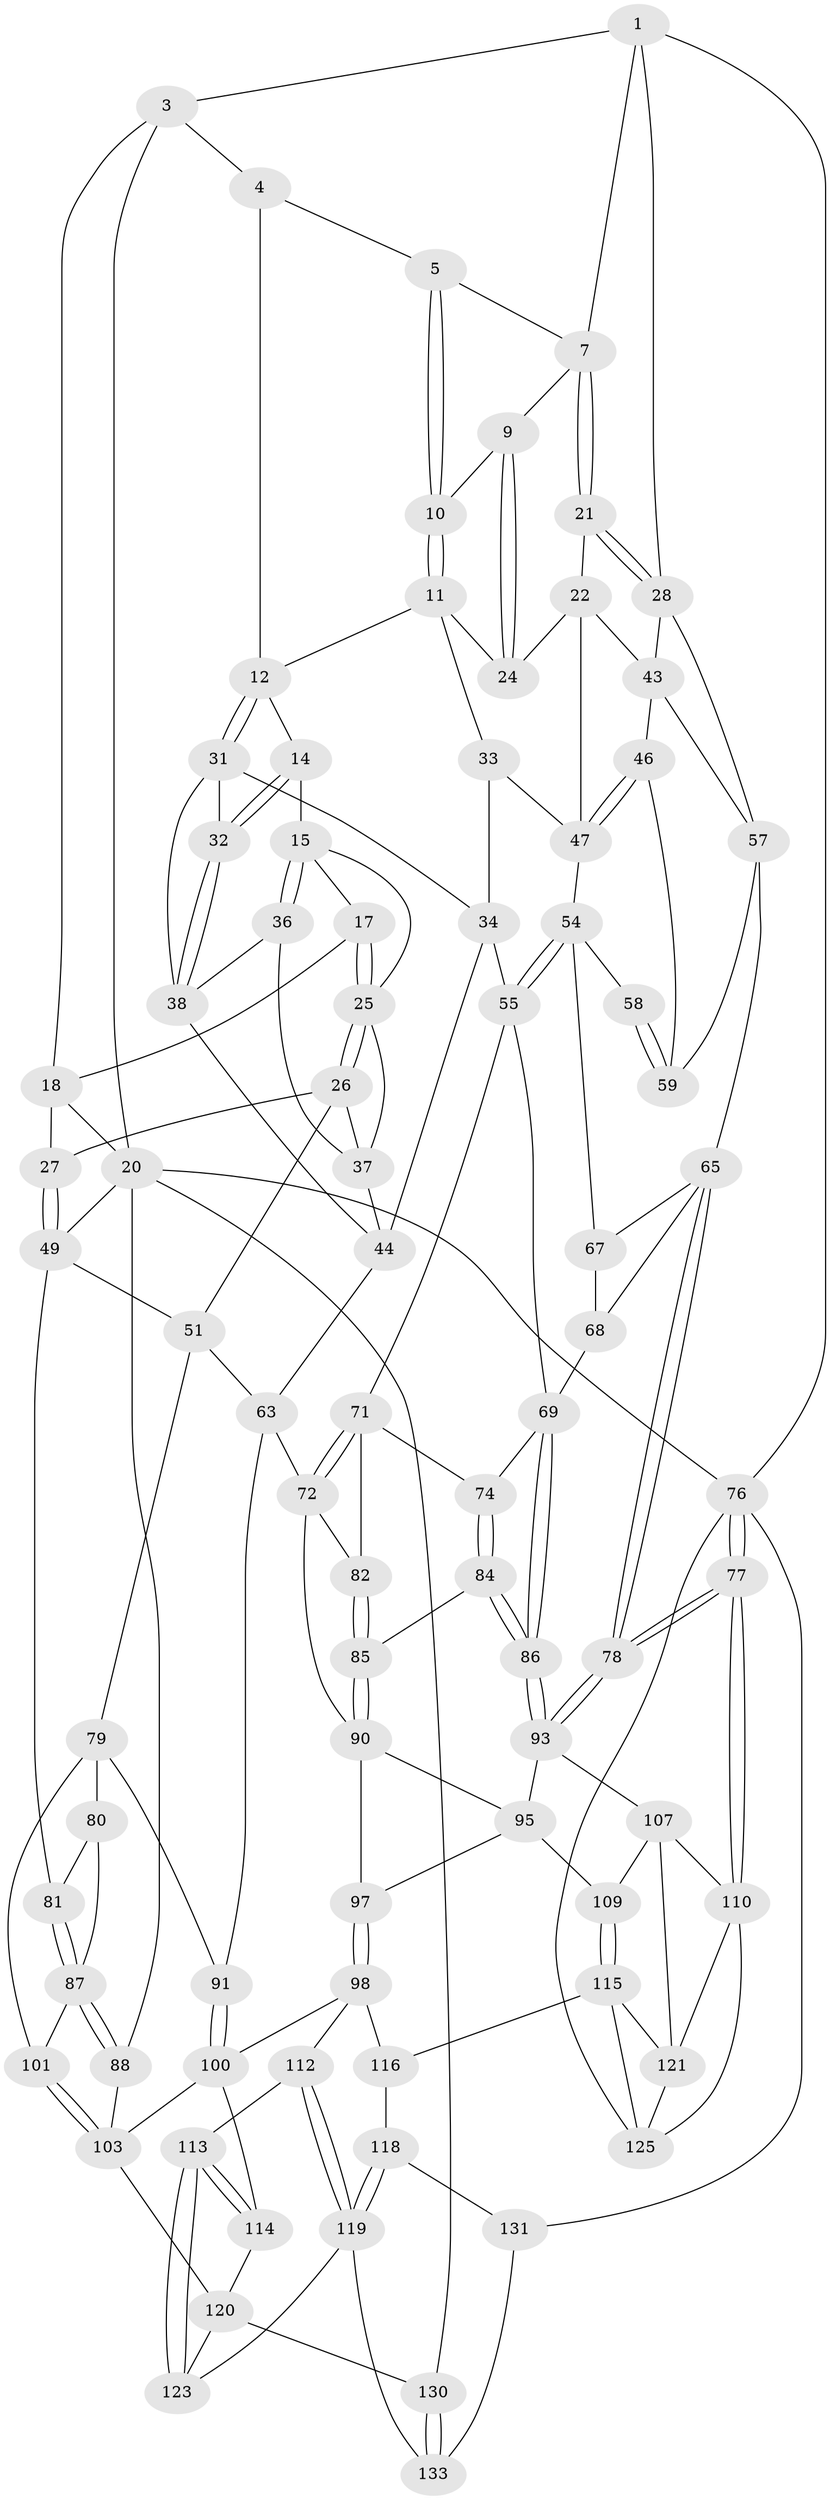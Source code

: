 // original degree distribution, {3: 0.022556390977443608, 6: 0.24060150375939848, 4: 0.24812030075187969, 5: 0.48872180451127817}
// Generated by graph-tools (version 1.1) at 2025/42/03/06/25 10:42:33]
// undirected, 85 vertices, 189 edges
graph export_dot {
graph [start="1"]
  node [color=gray90,style=filled];
  1 [pos="+0.9457046234350471+0",super="+2"];
  3 [pos="+0.21120630965413079+0"];
  4 [pos="+0.5578880309624482+0"];
  5 [pos="+0.5786262677784851+0",super="+6"];
  7 [pos="+0.8217800620082588+0.08183150349597208",super="+8"];
  9 [pos="+0.7160418535507401+0.05067427530014687"];
  10 [pos="+0.6495987806943307+0.10415272265012035"];
  11 [pos="+0.6448455326559049+0.12406306899702932",super="+29"];
  12 [pos="+0.5883432589781381+0.13058119698175324",super="+13"];
  14 [pos="+0.46417109939801493+0.09547063594650566"];
  15 [pos="+0.40069994412467824+0.11410994518844035",super="+16"];
  17 [pos="+0.29325122184462293+0.007269861436302332"];
  18 [pos="+0.21365967753680265+0",super="+19"];
  20 [pos="+0+0",super="+89"];
  21 [pos="+0.831835100959154+0.11616072249396829"];
  22 [pos="+0.8300153086165083+0.12485718541800372",super="+23"];
  24 [pos="+0.7850737795237008+0.16501841754103588"];
  25 [pos="+0.209007847326351+0.16167854644326424",super="+30"];
  26 [pos="+0.18735696245817404+0.1732273597423562",super="+41"];
  27 [pos="+0.125451508266059+0.16329799401145634"];
  28 [pos="+1+0",super="+42"];
  31 [pos="+0.5621669340312538+0.21263506373963378",super="+35"];
  32 [pos="+0.49766974214017967+0.19306850657520624"];
  33 [pos="+0.6555708685522296+0.26610689144459915"];
  34 [pos="+0.617648741930754+0.29568623800054356",super="+52"];
  36 [pos="+0.39463836418909165+0.17690496984452014"];
  37 [pos="+0.3029016145104353+0.1825337014483039",super="+40"];
  38 [pos="+0.43031184564024416+0.26896010826774086",super="+39"];
  43 [pos="+1+0.16184303095676617",super="+45"];
  44 [pos="+0.38231557842894537+0.31005434351226224",super="+53"];
  46 [pos="+0.8753490722698987+0.3073309589506954"];
  47 [pos="+0.8608174186539366+0.3105166836327351",super="+48"];
  49 [pos="+0.012598647936911317+0.32482286421211626",super="+50"];
  51 [pos="+0.2035503216070584+0.40981422098115855",super="+64"];
  54 [pos="+0.8261131156327539+0.3891570508756294",super="+61"];
  55 [pos="+0.7922075928097903+0.4393760883160486",super="+56"];
  57 [pos="+1+0.3494974227163216",super="+62"];
  58 [pos="+0.9694703685226685+0.408773856957906"];
  59 [pos="+1+0.40161024911120546",super="+60"];
  63 [pos="+0.4286260270518502+0.5287369063122186",super="+73"];
  65 [pos="+1+0.6030338140764157",super="+66"];
  67 [pos="+0.9530910036262741+0.4412661620427622"];
  68 [pos="+0.8962591413982924+0.5419219772795506"];
  69 [pos="+0.8386490107495188+0.5416943926192606",super="+70"];
  71 [pos="+0.6134235309357676+0.430981923753514",super="+75"];
  72 [pos="+0.5958015266509195+0.5878258618771203",super="+83"];
  74 [pos="+0.7554989564895501+0.5355211015071718"];
  76 [pos="+1+1",super="+128"];
  77 [pos="+1+0.7377654083638143"];
  78 [pos="+1+0.7256595275498607"];
  79 [pos="+0.20321563056134476+0.5540747056552411",super="+92"];
  80 [pos="+0.1348065932352568+0.5833860252953269"];
  81 [pos="+0+0.5297905517899939"];
  82 [pos="+0.6890758959873841+0.5748588539142149"];
  84 [pos="+0.7338788038572408+0.6308643838380091"];
  85 [pos="+0.7299696368816506+0.6305037525113664"];
  86 [pos="+0.8338197519761834+0.679977784433699"];
  87 [pos="+0+0.9118250374499561",super="+102"];
  88 [pos="+0+1"];
  90 [pos="+0.6957638387425438+0.6546488839662974",super="+96"];
  91 [pos="+0.48716668495043913+0.6866617953496598"];
  93 [pos="+0.8420712457848476+0.7424996517368886",super="+94"];
  95 [pos="+0.7898951570718358+0.7547902685881317",super="+106"];
  97 [pos="+0.5204515001581419+0.7325100588730963"];
  98 [pos="+0.513878471699617+0.7316526250518581",super="+99"];
  100 [pos="+0.49301995491794853+0.7065494354591472",super="+105"];
  101 [pos="+0.21496721034165686+0.7669939477024649"];
  103 [pos="+0.2367075989455325+0.8078132107275383",super="+104"];
  107 [pos="+0.8366527476676843+0.8230991638729372",super="+108"];
  109 [pos="+0.6858683209110518+0.8882666578406059"];
  110 [pos="+1+0.8579746563998445",super="+111"];
  112 [pos="+0.38254394583244966+0.8977488931238428"];
  113 [pos="+0.29437196178121605+0.8756530208258309"];
  114 [pos="+0.2503931813933318+0.8431744944421674"];
  115 [pos="+0.6728372164896211+0.9193751477353619",super="+127"];
  116 [pos="+0.6341517176247301+0.9154517517196253",super="+117"];
  118 [pos="+0.5373202839769523+0.9129100740582684",super="+129"];
  119 [pos="+0.4209657237517467+1",super="+132"];
  120 [pos="+0.22750322907507134+0.8701128734163138",super="+124"];
  121 [pos="+0.9483646691724528+0.9075501677581338",super="+122"];
  123 [pos="+0.2723011205636146+0.9641653360623369"];
  125 [pos="+1+0.8715482779171232",super="+126"];
  130 [pos="+0+1"];
  131 [pos="+0.5758317838763012+1"];
  133 [pos="+0.42497717769300797+1"];
  1 -- 7;
  1 -- 3;
  1 -- 28;
  1 -- 76;
  3 -- 4;
  3 -- 18;
  3 -- 20;
  4 -- 5;
  4 -- 12;
  5 -- 10;
  5 -- 10;
  5 -- 7;
  7 -- 21;
  7 -- 21;
  7 -- 9;
  9 -- 10;
  9 -- 24;
  9 -- 24;
  10 -- 11;
  10 -- 11;
  11 -- 12;
  11 -- 24;
  11 -- 33;
  12 -- 31;
  12 -- 31;
  12 -- 14;
  14 -- 15;
  14 -- 32;
  14 -- 32;
  15 -- 36;
  15 -- 36;
  15 -- 17;
  15 -- 25;
  17 -- 18;
  17 -- 25;
  17 -- 25;
  18 -- 27;
  18 -- 20;
  20 -- 88;
  20 -- 130;
  20 -- 76;
  20 -- 49;
  21 -- 22;
  21 -- 28;
  21 -- 28;
  22 -- 43;
  22 -- 24;
  22 -- 47;
  25 -- 26;
  25 -- 26;
  25 -- 37;
  26 -- 27;
  26 -- 51;
  26 -- 37;
  27 -- 49;
  27 -- 49;
  28 -- 57;
  28 -- 43;
  31 -- 32;
  31 -- 34;
  31 -- 38;
  32 -- 38;
  32 -- 38;
  33 -- 34;
  33 -- 47;
  34 -- 44;
  34 -- 55;
  36 -- 37;
  36 -- 38;
  37 -- 44;
  38 -- 44;
  43 -- 57;
  43 -- 46;
  44 -- 63;
  46 -- 47;
  46 -- 47;
  46 -- 59;
  47 -- 54;
  49 -- 51;
  49 -- 81;
  51 -- 79;
  51 -- 63;
  54 -- 55;
  54 -- 55;
  54 -- 58;
  54 -- 67;
  55 -- 69;
  55 -- 71;
  57 -- 65;
  57 -- 59;
  58 -- 59;
  58 -- 59;
  63 -- 72;
  63 -- 91;
  65 -- 78;
  65 -- 78;
  65 -- 67;
  65 -- 68;
  67 -- 68;
  68 -- 69;
  69 -- 86;
  69 -- 86;
  69 -- 74;
  71 -- 72;
  71 -- 72;
  71 -- 74;
  71 -- 82;
  72 -- 82;
  72 -- 90;
  74 -- 84;
  74 -- 84;
  76 -- 77;
  76 -- 77;
  76 -- 131;
  76 -- 125;
  77 -- 78;
  77 -- 78;
  77 -- 110;
  77 -- 110;
  78 -- 93;
  78 -- 93;
  79 -- 80;
  79 -- 91;
  79 -- 101;
  80 -- 81;
  80 -- 87;
  81 -- 87;
  81 -- 87;
  82 -- 85;
  82 -- 85;
  84 -- 85;
  84 -- 86;
  84 -- 86;
  85 -- 90;
  85 -- 90;
  86 -- 93;
  86 -- 93;
  87 -- 88;
  87 -- 88;
  87 -- 101;
  88 -- 103;
  90 -- 97;
  90 -- 95;
  91 -- 100;
  91 -- 100;
  93 -- 107;
  93 -- 95;
  95 -- 97;
  95 -- 109;
  97 -- 98;
  97 -- 98;
  98 -- 112;
  98 -- 100;
  98 -- 116;
  100 -- 114;
  100 -- 103;
  101 -- 103;
  101 -- 103;
  103 -- 120;
  107 -- 109;
  107 -- 121;
  107 -- 110;
  109 -- 115;
  109 -- 115;
  110 -- 125;
  110 -- 121;
  112 -- 113;
  112 -- 119;
  112 -- 119;
  113 -- 114;
  113 -- 114;
  113 -- 123;
  113 -- 123;
  114 -- 120;
  115 -- 116;
  115 -- 121;
  115 -- 125;
  116 -- 118 [weight=2];
  118 -- 119;
  118 -- 119;
  118 -- 131;
  119 -- 123;
  119 -- 133;
  120 -- 130;
  120 -- 123;
  121 -- 125;
  130 -- 133;
  130 -- 133;
  131 -- 133;
}
